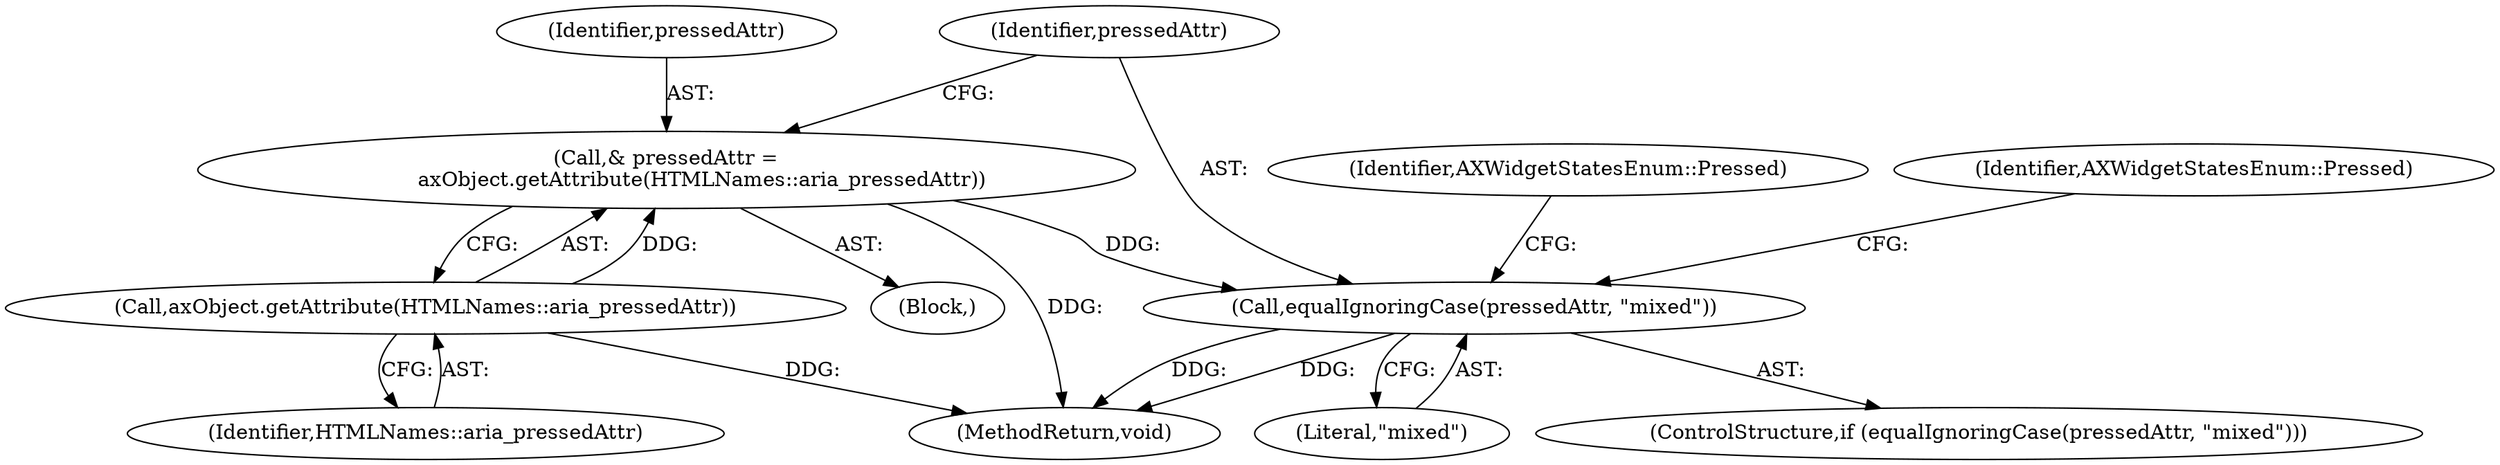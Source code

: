 digraph "1_Chrome_d27468a832d5316884bd02f459cbf493697fd7e1_32@del" {
"1000191" [label="(Call,equalIgnoringCase(pressedAttr, \"mixed\"))"];
"1000186" [label="(Call,& pressedAttr =\n           axObject.getAttribute(HTMLNames::aria_pressedAttr))"];
"1000188" [label="(Call,axObject.getAttribute(HTMLNames::aria_pressedAttr))"];
"1000188" [label="(Call,axObject.getAttribute(HTMLNames::aria_pressedAttr))"];
"1000225" [label="(MethodReturn,void)"];
"1000187" [label="(Identifier,pressedAttr)"];
"1000190" [label="(ControlStructure,if (equalIgnoringCase(pressedAttr, \"mixed\")))"];
"1000203" [label="(Identifier,AXWidgetStatesEnum::Pressed)"];
"1000186" [label="(Call,& pressedAttr =\n           axObject.getAttribute(HTMLNames::aria_pressedAttr))"];
"1000189" [label="(Identifier,HTMLNames::aria_pressedAttr)"];
"1000184" [label="(Block,)"];
"1000191" [label="(Call,equalIgnoringCase(pressedAttr, \"mixed\"))"];
"1000192" [label="(Identifier,pressedAttr)"];
"1000196" [label="(Identifier,AXWidgetStatesEnum::Pressed)"];
"1000193" [label="(Literal,\"mixed\")"];
"1000191" -> "1000190"  [label="AST: "];
"1000191" -> "1000193"  [label="CFG: "];
"1000192" -> "1000191"  [label="AST: "];
"1000193" -> "1000191"  [label="AST: "];
"1000196" -> "1000191"  [label="CFG: "];
"1000203" -> "1000191"  [label="CFG: "];
"1000191" -> "1000225"  [label="DDG: "];
"1000191" -> "1000225"  [label="DDG: "];
"1000186" -> "1000191"  [label="DDG: "];
"1000186" -> "1000184"  [label="AST: "];
"1000186" -> "1000188"  [label="CFG: "];
"1000187" -> "1000186"  [label="AST: "];
"1000188" -> "1000186"  [label="AST: "];
"1000192" -> "1000186"  [label="CFG: "];
"1000186" -> "1000225"  [label="DDG: "];
"1000188" -> "1000186"  [label="DDG: "];
"1000188" -> "1000189"  [label="CFG: "];
"1000189" -> "1000188"  [label="AST: "];
"1000188" -> "1000225"  [label="DDG: "];
}
